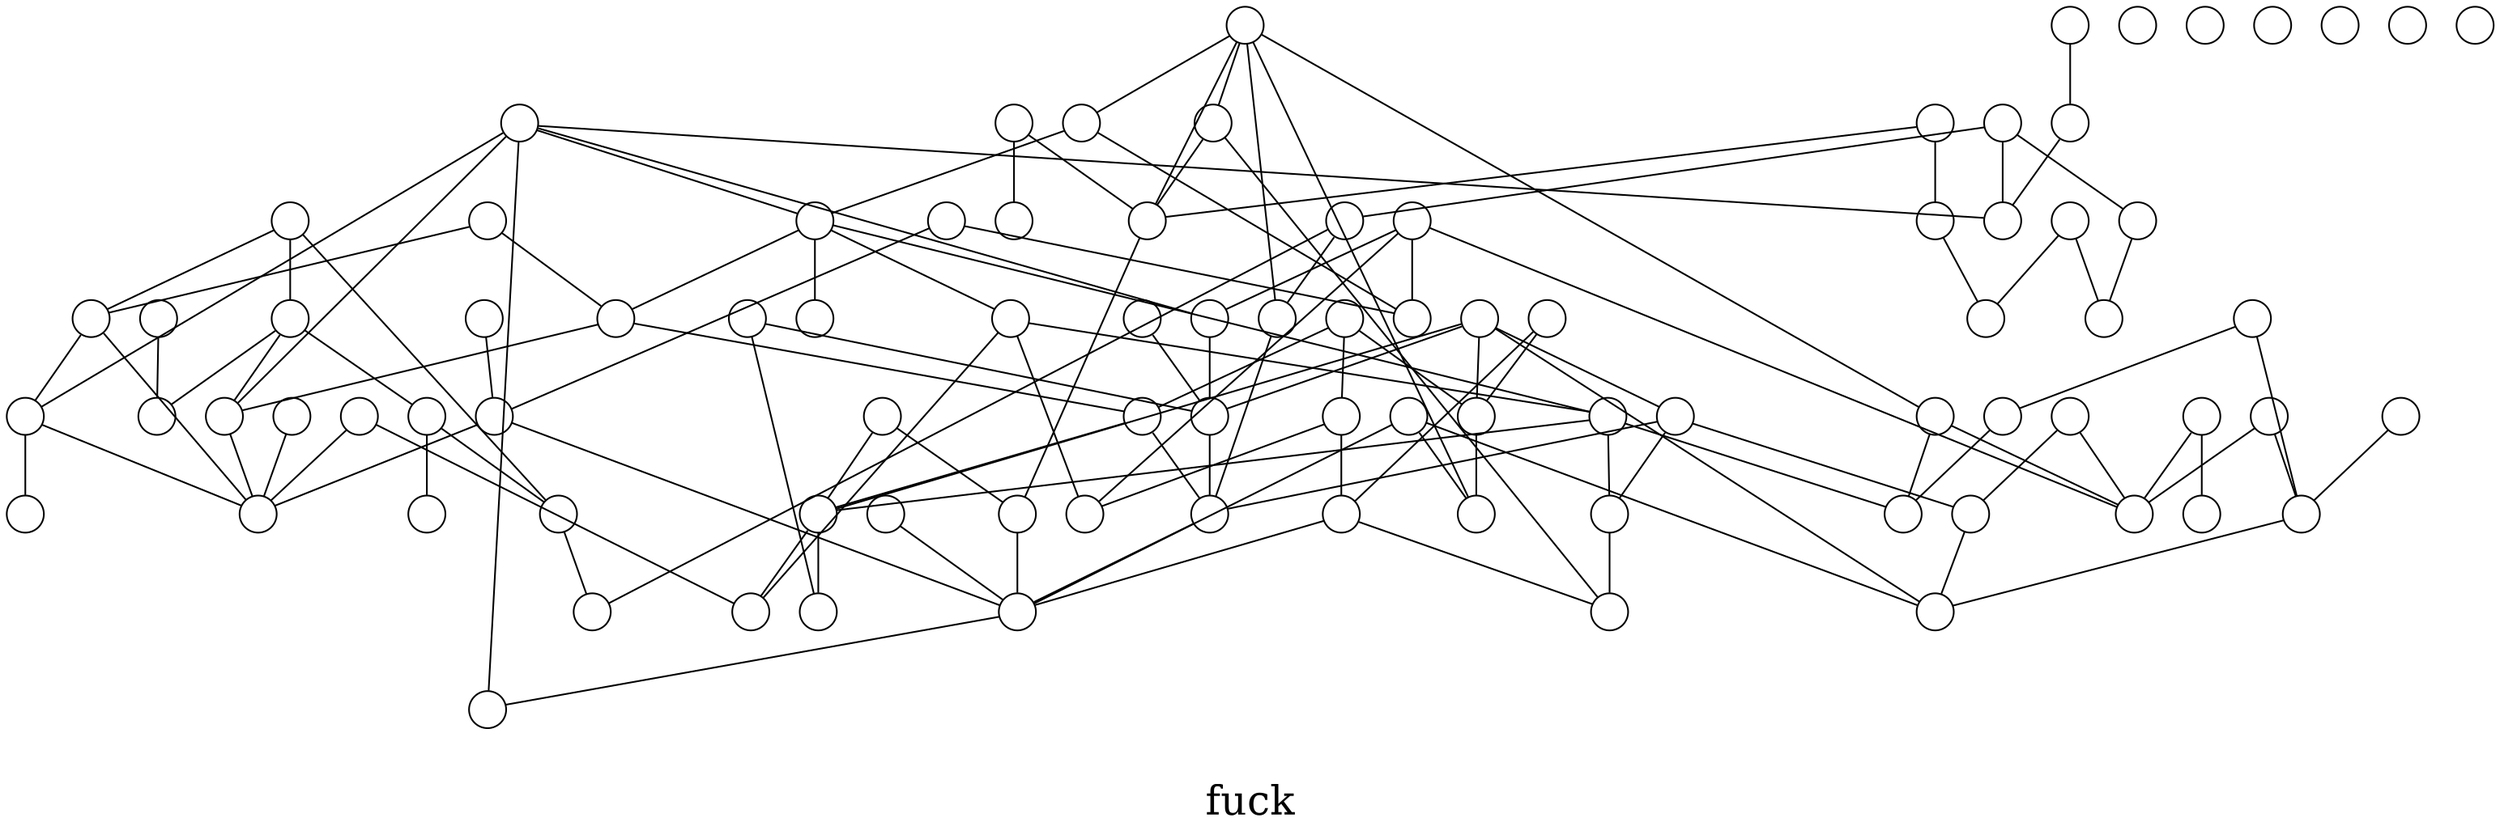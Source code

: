 /*****
fuck
*****/

graph G {
  graph [splines=false overlap=false]
  node  [shape=ellipse, width=0.3, height=0.3, label=""]
  0 ;
  1 ;
  2 ;
  3 ;
  4 ;
  5 ;
  6 ;
  7 ;
  8 ;
  9 ;
  10 ;
  11 ;
  12 ;
  13 ;
  14 ;
  15 ;
  16 ;
  17 ;
  18 ;
  19 ;
  20 ;
  21 ;
  22 ;
  23 ;
  24 ;
  25 ;
  26 ;
  27 ;
  28 ;
  29 ;
  30 ;
  31 ;
  32 ;
  33 ;
  34 ;
  35 ;
  36 ;
  37 ;
  38 ;
  39 ;
  40 ;
  41 ;
  42 ;
  43 ;
  44 ;
  45 ;
  46 ;
  47 ;
  48 ;
  49 ;
  50 ;
  51 ;
  52 ;
  53 ;
  54 ;
  55 ;
  56 ;
  57 ;
  58 ;
  59 ;
  60 ;
  61 ;
  62 ;
  63 ;
  64 ;
  65 ;
  66 ;
  67 ;
  68 ;
  69 ;
  70 ;
  71 ;
  72 ;
  73 ;
  74 ;
  75 ;
  76 ;
  77 ;
  78 ;
  79 ;
  80 ;
  81 ;
  82 ;
  83 ;
  84 ;
  85 ;
  86 ;
  87 ;
  88 ;
  89 ;
  0 -- 7;
  0 -- 41;
  0 -- 45;
  1 -- 40;
  1 -- 86;
  2 -- 70;
  2 -- 89;
  3 -- 6;
  3 -- 33;
  3 -- 82;
  4 -- 74;
  5 -- 14;
  5 -- 68;
  6 -- 11;
  6 -- 72;
  7 -- 19;
  7 -- 47;
  7 -- 63;
  8 -- 11;
  8 -- 16;
  8 -- 21;
  8 -- 25;
  8 -- 46;
  8 -- 84;
  9 -- 26;
  9 -- 35;
  9 -- 47;
  9 -- 52;
  9 -- 82;
  9 -- 88;
  10 -- 21;
  10 -- 57;
  11 -- 81;
  12 -- 20;
  12 -- 21;
  13 -- 80;
  13 -- 84;
  13 -- 87;
  14 -- 54;
  15 -- 18;
  15 -- 49;
  15 -- 55;
  15 -- 61;
  15 -- 80;
  16 -- 21;
  16 -- 67;
  17 -- 61;
  17 -- 78;
  18 -- 59;
  18 -- 65;
  18 -- 81;
  19 -- 41;
  19 -- 83;
  20 -- 69;
  21 -- 60;
  22 -- 68;
  22 -- 86;
  23 -- 55;
  23 -- 60;
  24 -- 36;
  24 -- 45;
  25 -- 26;
  25 -- 77;
  26 -- 29;
  26 -- 36;
  26 -- 50;
  26 -- 71;
  27 -- 74;
  27 -- 77;
  28 -- 35;
  28 -- 76;
  28 -- 77;
  28 -- 86;
  29 -- 50;
  29 -- 70;
  29 -- 76;
  30 -- 49;
  30 -- 64;
  31 -- 66;
  31 -- 69;
  32 -- 87;
  33 -- 66;
34;
  35 -- 61;
  36 -- 42;
  36 -- 47;
  37 -- 59;
  37 -- 86;
  38 -- 42;
  38 -- 49;
  38 -- 56;
  39 -- 58;
  41 -- 72;
  42 -- 55;
  42 -- 81;
  43 -- 61;
44;
  45 -- 52;
  45 -- 89;
  46 -- 54;
  46 -- 86;
  47 -- 89;
  48 -- 68;
  49 -- 84;
  50 -- 54;
  50 -- 55;
  50 -- 65;
  51 -- 63;
  52 -- 62;
  52 -- 89;
  53 -- 89;
  55 -- 70;
  55 -- 78;
  56 -- 64;
  56 -- 76;
  58 -- 82;
  59 -- 80;
  60 -- 87;
  61 -- 81;
  64 -- 67;
  64 -- 87;
  65 -- 67;
  68 -- 80;
73;
  74 -- 87;
  74 -- 89;
75;
79;
  81 -- 87;
85;
  87 -- 88;
  label = "\nfuck\n";  fontsize=24;
}
